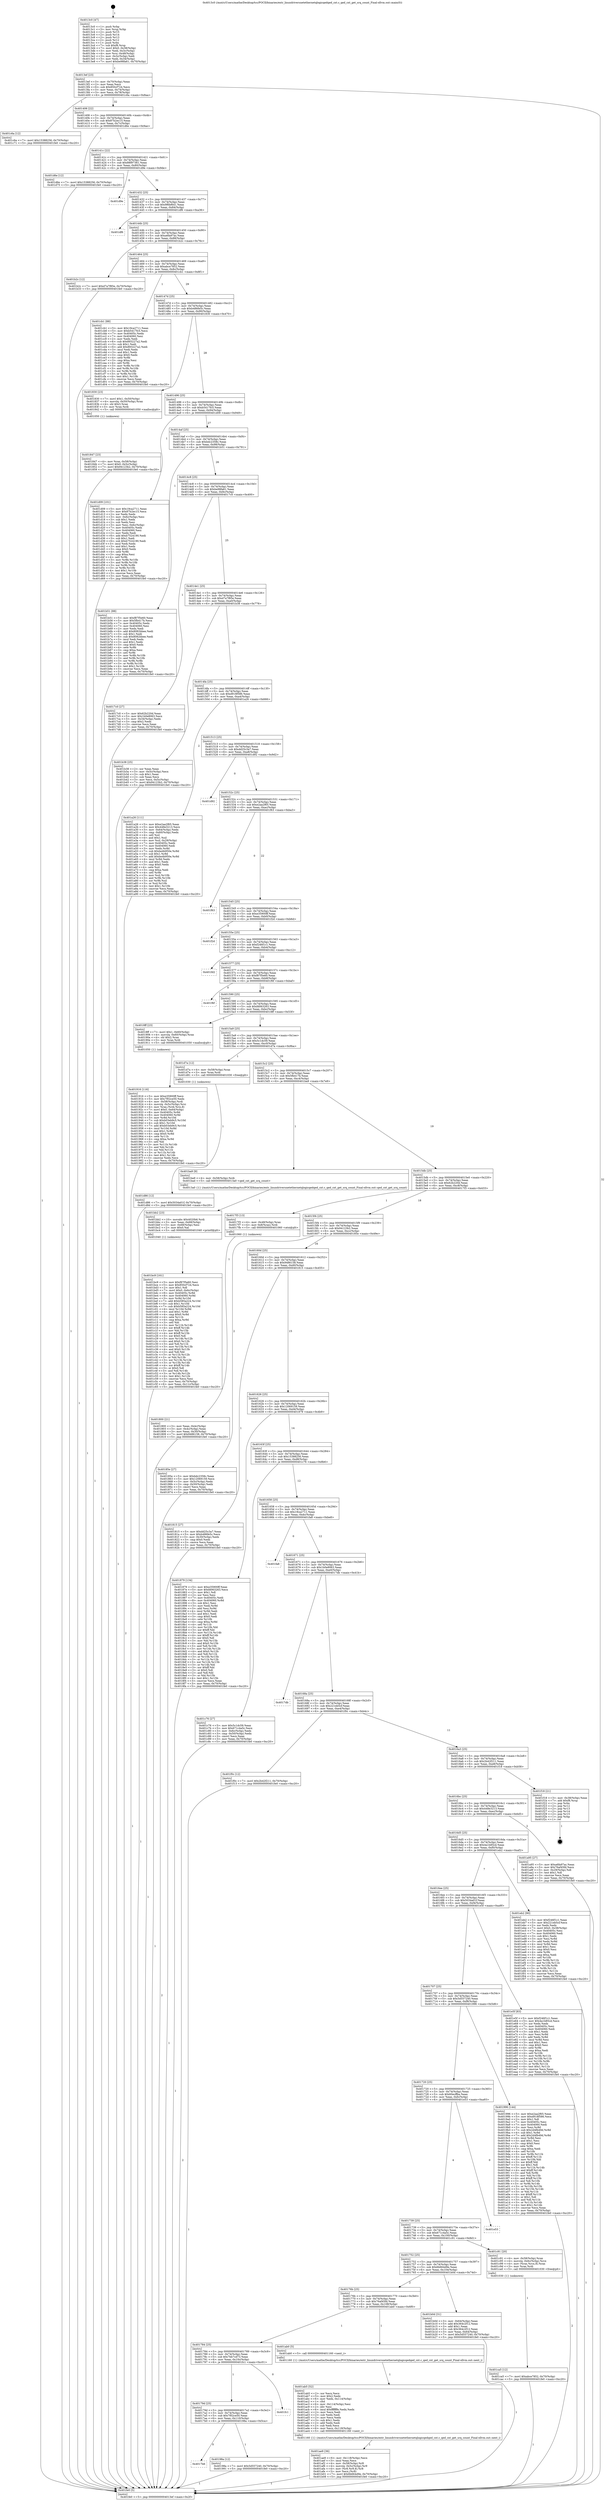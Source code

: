 digraph "0x4013c0" {
  label = "0x4013c0 (/mnt/c/Users/mathe/Desktop/tcc/POCII/binaries/extr_linuxdriversnetethernetqlogicqedqed_cxt.c_qed_cxt_get_srq_count_Final-ollvm.out::main(0))"
  labelloc = "t"
  node[shape=record]

  Entry [label="",width=0.3,height=0.3,shape=circle,fillcolor=black,style=filled]
  "0x4013ef" [label="{
     0x4013ef [23]\l
     | [instrs]\l
     &nbsp;&nbsp;0x4013ef \<+3\>: mov -0x70(%rbp),%eax\l
     &nbsp;&nbsp;0x4013f2 \<+2\>: mov %eax,%ecx\l
     &nbsp;&nbsp;0x4013f4 \<+6\>: sub $0x850cf724,%ecx\l
     &nbsp;&nbsp;0x4013fa \<+3\>: mov %eax,-0x74(%rbp)\l
     &nbsp;&nbsp;0x4013fd \<+3\>: mov %ecx,-0x78(%rbp)\l
     &nbsp;&nbsp;0x401400 \<+6\>: je 0000000000401c6a \<main+0x8aa\>\l
  }"]
  "0x401c6a" [label="{
     0x401c6a [12]\l
     | [instrs]\l
     &nbsp;&nbsp;0x401c6a \<+7\>: movl $0x15388256,-0x70(%rbp)\l
     &nbsp;&nbsp;0x401c71 \<+5\>: jmp 0000000000401fe0 \<main+0xc20\>\l
  }"]
  "0x401406" [label="{
     0x401406 [22]\l
     | [instrs]\l
     &nbsp;&nbsp;0x401406 \<+5\>: jmp 000000000040140b \<main+0x4b\>\l
     &nbsp;&nbsp;0x40140b \<+3\>: mov -0x74(%rbp),%eax\l
     &nbsp;&nbsp;0x40140e \<+5\>: sub $0x87b2ec15,%eax\l
     &nbsp;&nbsp;0x401413 \<+3\>: mov %eax,-0x7c(%rbp)\l
     &nbsp;&nbsp;0x401416 \<+6\>: je 0000000000401d6e \<main+0x9ae\>\l
  }"]
  Exit [label="",width=0.3,height=0.3,shape=circle,fillcolor=black,style=filled,peripheries=2]
  "0x401d6e" [label="{
     0x401d6e [12]\l
     | [instrs]\l
     &nbsp;&nbsp;0x401d6e \<+7\>: movl $0x15388256,-0x70(%rbp)\l
     &nbsp;&nbsp;0x401d75 \<+5\>: jmp 0000000000401fe0 \<main+0xc20\>\l
  }"]
  "0x40141c" [label="{
     0x40141c [22]\l
     | [instrs]\l
     &nbsp;&nbsp;0x40141c \<+5\>: jmp 0000000000401421 \<main+0x61\>\l
     &nbsp;&nbsp;0x401421 \<+3\>: mov -0x74(%rbp),%eax\l
     &nbsp;&nbsp;0x401424 \<+5\>: sub $0x88f97361,%eax\l
     &nbsp;&nbsp;0x401429 \<+3\>: mov %eax,-0x80(%rbp)\l
     &nbsp;&nbsp;0x40142c \<+6\>: je 0000000000401d9e \<main+0x9de\>\l
  }"]
  "0x401d86" [label="{
     0x401d86 [12]\l
     | [instrs]\l
     &nbsp;&nbsp;0x401d86 \<+7\>: movl $0x5034a01f,-0x70(%rbp)\l
     &nbsp;&nbsp;0x401d8d \<+5\>: jmp 0000000000401fe0 \<main+0xc20\>\l
  }"]
  "0x401d9e" [label="{
     0x401d9e\l
  }", style=dashed]
  "0x401432" [label="{
     0x401432 [25]\l
     | [instrs]\l
     &nbsp;&nbsp;0x401432 \<+5\>: jmp 0000000000401437 \<main+0x77\>\l
     &nbsp;&nbsp;0x401437 \<+3\>: mov -0x74(%rbp),%eax\l
     &nbsp;&nbsp;0x40143a \<+5\>: sub $0x9f6bf641,%eax\l
     &nbsp;&nbsp;0x40143f \<+6\>: mov %eax,-0x84(%rbp)\l
     &nbsp;&nbsp;0x401445 \<+6\>: je 0000000000401df6 \<main+0xa36\>\l
  }"]
  "0x401ca5" [label="{
     0x401ca5 [12]\l
     | [instrs]\l
     &nbsp;&nbsp;0x401ca5 \<+7\>: movl $0xabce7852,-0x70(%rbp)\l
     &nbsp;&nbsp;0x401cac \<+5\>: jmp 0000000000401fe0 \<main+0xc20\>\l
  }"]
  "0x401df6" [label="{
     0x401df6\l
  }", style=dashed]
  "0x40144b" [label="{
     0x40144b [25]\l
     | [instrs]\l
     &nbsp;&nbsp;0x40144b \<+5\>: jmp 0000000000401450 \<main+0x90\>\l
     &nbsp;&nbsp;0x401450 \<+3\>: mov -0x74(%rbp),%eax\l
     &nbsp;&nbsp;0x401453 \<+5\>: sub $0xa6fa97ac,%eax\l
     &nbsp;&nbsp;0x401458 \<+6\>: mov %eax,-0x88(%rbp)\l
     &nbsp;&nbsp;0x40145e \<+6\>: je 0000000000401b2c \<main+0x76c\>\l
  }"]
  "0x401bc9" [label="{
     0x401bc9 [161]\l
     | [instrs]\l
     &nbsp;&nbsp;0x401bc9 \<+5\>: mov $0xf87f5e60,%esi\l
     &nbsp;&nbsp;0x401bce \<+5\>: mov $0x850cf724,%ecx\l
     &nbsp;&nbsp;0x401bd3 \<+2\>: mov $0x1,%dl\l
     &nbsp;&nbsp;0x401bd5 \<+7\>: movl $0x0,-0x6c(%rbp)\l
     &nbsp;&nbsp;0x401bdc \<+8\>: mov 0x40405c,%r8d\l
     &nbsp;&nbsp;0x401be4 \<+8\>: mov 0x404060,%r9d\l
     &nbsp;&nbsp;0x401bec \<+3\>: mov %r8d,%r10d\l
     &nbsp;&nbsp;0x401bef \<+7\>: add $0xb585a224,%r10d\l
     &nbsp;&nbsp;0x401bf6 \<+4\>: sub $0x1,%r10d\l
     &nbsp;&nbsp;0x401bfa \<+7\>: sub $0xb585a224,%r10d\l
     &nbsp;&nbsp;0x401c01 \<+4\>: imul %r10d,%r8d\l
     &nbsp;&nbsp;0x401c05 \<+4\>: and $0x1,%r8d\l
     &nbsp;&nbsp;0x401c09 \<+4\>: cmp $0x0,%r8d\l
     &nbsp;&nbsp;0x401c0d \<+4\>: sete %r11b\l
     &nbsp;&nbsp;0x401c11 \<+4\>: cmp $0xa,%r9d\l
     &nbsp;&nbsp;0x401c15 \<+3\>: setl %bl\l
     &nbsp;&nbsp;0x401c18 \<+3\>: mov %r11b,%r14b\l
     &nbsp;&nbsp;0x401c1b \<+4\>: xor $0xff,%r14b\l
     &nbsp;&nbsp;0x401c1f \<+3\>: mov %bl,%r15b\l
     &nbsp;&nbsp;0x401c22 \<+4\>: xor $0xff,%r15b\l
     &nbsp;&nbsp;0x401c26 \<+3\>: xor $0x0,%dl\l
     &nbsp;&nbsp;0x401c29 \<+3\>: mov %r14b,%r12b\l
     &nbsp;&nbsp;0x401c2c \<+4\>: and $0x0,%r12b\l
     &nbsp;&nbsp;0x401c30 \<+3\>: and %dl,%r11b\l
     &nbsp;&nbsp;0x401c33 \<+3\>: mov %r15b,%r13b\l
     &nbsp;&nbsp;0x401c36 \<+4\>: and $0x0,%r13b\l
     &nbsp;&nbsp;0x401c3a \<+2\>: and %dl,%bl\l
     &nbsp;&nbsp;0x401c3c \<+3\>: or %r11b,%r12b\l
     &nbsp;&nbsp;0x401c3f \<+3\>: or %bl,%r13b\l
     &nbsp;&nbsp;0x401c42 \<+3\>: xor %r13b,%r12b\l
     &nbsp;&nbsp;0x401c45 \<+3\>: or %r15b,%r14b\l
     &nbsp;&nbsp;0x401c48 \<+4\>: xor $0xff,%r14b\l
     &nbsp;&nbsp;0x401c4c \<+3\>: or $0x0,%dl\l
     &nbsp;&nbsp;0x401c4f \<+3\>: and %dl,%r14b\l
     &nbsp;&nbsp;0x401c52 \<+3\>: or %r14b,%r12b\l
     &nbsp;&nbsp;0x401c55 \<+4\>: test $0x1,%r12b\l
     &nbsp;&nbsp;0x401c59 \<+3\>: cmovne %ecx,%esi\l
     &nbsp;&nbsp;0x401c5c \<+3\>: mov %esi,-0x70(%rbp)\l
     &nbsp;&nbsp;0x401c5f \<+6\>: mov %eax,-0x11c(%rbp)\l
     &nbsp;&nbsp;0x401c65 \<+5\>: jmp 0000000000401fe0 \<main+0xc20\>\l
  }"]
  "0x401b2c" [label="{
     0x401b2c [12]\l
     | [instrs]\l
     &nbsp;&nbsp;0x401b2c \<+7\>: movl $0xd7a7f85e,-0x70(%rbp)\l
     &nbsp;&nbsp;0x401b33 \<+5\>: jmp 0000000000401fe0 \<main+0xc20\>\l
  }"]
  "0x401464" [label="{
     0x401464 [25]\l
     | [instrs]\l
     &nbsp;&nbsp;0x401464 \<+5\>: jmp 0000000000401469 \<main+0xa9\>\l
     &nbsp;&nbsp;0x401469 \<+3\>: mov -0x74(%rbp),%eax\l
     &nbsp;&nbsp;0x40146c \<+5\>: sub $0xabce7852,%eax\l
     &nbsp;&nbsp;0x401471 \<+6\>: mov %eax,-0x8c(%rbp)\l
     &nbsp;&nbsp;0x401477 \<+6\>: je 0000000000401cb1 \<main+0x8f1\>\l
  }"]
  "0x401bb2" [label="{
     0x401bb2 [23]\l
     | [instrs]\l
     &nbsp;&nbsp;0x401bb2 \<+10\>: movabs $0x4020b6,%rdi\l
     &nbsp;&nbsp;0x401bbc \<+3\>: mov %eax,-0x68(%rbp)\l
     &nbsp;&nbsp;0x401bbf \<+3\>: mov -0x68(%rbp),%esi\l
     &nbsp;&nbsp;0x401bc2 \<+2\>: mov $0x0,%al\l
     &nbsp;&nbsp;0x401bc4 \<+5\>: call 0000000000401040 \<printf@plt\>\l
     | [calls]\l
     &nbsp;&nbsp;0x401040 \{1\} (unknown)\l
  }"]
  "0x401cb1" [label="{
     0x401cb1 [88]\l
     | [instrs]\l
     &nbsp;&nbsp;0x401cb1 \<+5\>: mov $0x19ca2711,%eax\l
     &nbsp;&nbsp;0x401cb6 \<+5\>: mov $0xb5417fc5,%ecx\l
     &nbsp;&nbsp;0x401cbb \<+7\>: mov 0x40405c,%edx\l
     &nbsp;&nbsp;0x401cc2 \<+7\>: mov 0x404060,%esi\l
     &nbsp;&nbsp;0x401cc9 \<+2\>: mov %edx,%edi\l
     &nbsp;&nbsp;0x401ccb \<+6\>: sub $0x893227a2,%edi\l
     &nbsp;&nbsp;0x401cd1 \<+3\>: sub $0x1,%edi\l
     &nbsp;&nbsp;0x401cd4 \<+6\>: add $0x893227a2,%edi\l
     &nbsp;&nbsp;0x401cda \<+3\>: imul %edi,%edx\l
     &nbsp;&nbsp;0x401cdd \<+3\>: and $0x1,%edx\l
     &nbsp;&nbsp;0x401ce0 \<+3\>: cmp $0x0,%edx\l
     &nbsp;&nbsp;0x401ce3 \<+4\>: sete %r8b\l
     &nbsp;&nbsp;0x401ce7 \<+3\>: cmp $0xa,%esi\l
     &nbsp;&nbsp;0x401cea \<+4\>: setl %r9b\l
     &nbsp;&nbsp;0x401cee \<+3\>: mov %r8b,%r10b\l
     &nbsp;&nbsp;0x401cf1 \<+3\>: and %r9b,%r10b\l
     &nbsp;&nbsp;0x401cf4 \<+3\>: xor %r9b,%r8b\l
     &nbsp;&nbsp;0x401cf7 \<+3\>: or %r8b,%r10b\l
     &nbsp;&nbsp;0x401cfa \<+4\>: test $0x1,%r10b\l
     &nbsp;&nbsp;0x401cfe \<+3\>: cmovne %ecx,%eax\l
     &nbsp;&nbsp;0x401d01 \<+3\>: mov %eax,-0x70(%rbp)\l
     &nbsp;&nbsp;0x401d04 \<+5\>: jmp 0000000000401fe0 \<main+0xc20\>\l
  }"]
  "0x40147d" [label="{
     0x40147d [25]\l
     | [instrs]\l
     &nbsp;&nbsp;0x40147d \<+5\>: jmp 0000000000401482 \<main+0xc2\>\l
     &nbsp;&nbsp;0x401482 \<+3\>: mov -0x74(%rbp),%eax\l
     &nbsp;&nbsp;0x401485 \<+5\>: sub $0xb486fe5c,%eax\l
     &nbsp;&nbsp;0x40148a \<+6\>: mov %eax,-0x90(%rbp)\l
     &nbsp;&nbsp;0x401490 \<+6\>: je 0000000000401830 \<main+0x470\>\l
  }"]
  "0x401ae9" [label="{
     0x401ae9 [36]\l
     | [instrs]\l
     &nbsp;&nbsp;0x401ae9 \<+6\>: mov -0x118(%rbp),%ecx\l
     &nbsp;&nbsp;0x401aef \<+3\>: imul %eax,%ecx\l
     &nbsp;&nbsp;0x401af2 \<+4\>: mov -0x58(%rbp),%r8\l
     &nbsp;&nbsp;0x401af6 \<+4\>: movslq -0x5c(%rbp),%r9\l
     &nbsp;&nbsp;0x401afa \<+4\>: mov (%r8,%r9,8),%r8\l
     &nbsp;&nbsp;0x401afe \<+3\>: mov %ecx,(%r8)\l
     &nbsp;&nbsp;0x401b01 \<+7\>: movl $0x6b664d9e,-0x70(%rbp)\l
     &nbsp;&nbsp;0x401b08 \<+5\>: jmp 0000000000401fe0 \<main+0xc20\>\l
  }"]
  "0x401830" [label="{
     0x401830 [23]\l
     | [instrs]\l
     &nbsp;&nbsp;0x401830 \<+7\>: movl $0x1,-0x50(%rbp)\l
     &nbsp;&nbsp;0x401837 \<+4\>: movslq -0x50(%rbp),%rax\l
     &nbsp;&nbsp;0x40183b \<+4\>: shl $0x3,%rax\l
     &nbsp;&nbsp;0x40183f \<+3\>: mov %rax,%rdi\l
     &nbsp;&nbsp;0x401842 \<+5\>: call 0000000000401050 \<malloc@plt\>\l
     | [calls]\l
     &nbsp;&nbsp;0x401050 \{1\} (unknown)\l
  }"]
  "0x401496" [label="{
     0x401496 [25]\l
     | [instrs]\l
     &nbsp;&nbsp;0x401496 \<+5\>: jmp 000000000040149b \<main+0xdb\>\l
     &nbsp;&nbsp;0x40149b \<+3\>: mov -0x74(%rbp),%eax\l
     &nbsp;&nbsp;0x40149e \<+5\>: sub $0xb5417fc5,%eax\l
     &nbsp;&nbsp;0x4014a3 \<+6\>: mov %eax,-0x94(%rbp)\l
     &nbsp;&nbsp;0x4014a9 \<+6\>: je 0000000000401d09 \<main+0x949\>\l
  }"]
  "0x401ab5" [label="{
     0x401ab5 [52]\l
     | [instrs]\l
     &nbsp;&nbsp;0x401ab5 \<+2\>: xor %ecx,%ecx\l
     &nbsp;&nbsp;0x401ab7 \<+5\>: mov $0x2,%edx\l
     &nbsp;&nbsp;0x401abc \<+6\>: mov %edx,-0x114(%rbp)\l
     &nbsp;&nbsp;0x401ac2 \<+1\>: cltd\l
     &nbsp;&nbsp;0x401ac3 \<+6\>: mov -0x114(%rbp),%esi\l
     &nbsp;&nbsp;0x401ac9 \<+2\>: idiv %esi\l
     &nbsp;&nbsp;0x401acb \<+6\>: imul $0xfffffffe,%edx,%edx\l
     &nbsp;&nbsp;0x401ad1 \<+2\>: mov %ecx,%edi\l
     &nbsp;&nbsp;0x401ad3 \<+2\>: sub %edx,%edi\l
     &nbsp;&nbsp;0x401ad5 \<+2\>: mov %ecx,%edx\l
     &nbsp;&nbsp;0x401ad7 \<+3\>: sub $0x1,%edx\l
     &nbsp;&nbsp;0x401ada \<+2\>: add %edx,%edi\l
     &nbsp;&nbsp;0x401adc \<+2\>: sub %edi,%ecx\l
     &nbsp;&nbsp;0x401ade \<+6\>: mov %ecx,-0x118(%rbp)\l
     &nbsp;&nbsp;0x401ae4 \<+5\>: call 0000000000401160 \<next_i\>\l
     | [calls]\l
     &nbsp;&nbsp;0x401160 \{1\} (/mnt/c/Users/mathe/Desktop/tcc/POCII/binaries/extr_linuxdriversnetethernetqlogicqedqed_cxt.c_qed_cxt_get_srq_count_Final-ollvm.out::next_i)\l
  }"]
  "0x401d09" [label="{
     0x401d09 [101]\l
     | [instrs]\l
     &nbsp;&nbsp;0x401d09 \<+5\>: mov $0x19ca2711,%eax\l
     &nbsp;&nbsp;0x401d0e \<+5\>: mov $0x87b2ec15,%ecx\l
     &nbsp;&nbsp;0x401d13 \<+2\>: xor %edx,%edx\l
     &nbsp;&nbsp;0x401d15 \<+3\>: mov -0x6c(%rbp),%esi\l
     &nbsp;&nbsp;0x401d18 \<+3\>: sub $0x1,%edx\l
     &nbsp;&nbsp;0x401d1b \<+2\>: sub %edx,%esi\l
     &nbsp;&nbsp;0x401d1d \<+3\>: mov %esi,-0x6c(%rbp)\l
     &nbsp;&nbsp;0x401d20 \<+7\>: mov 0x40405c,%edx\l
     &nbsp;&nbsp;0x401d27 \<+7\>: mov 0x404060,%esi\l
     &nbsp;&nbsp;0x401d2e \<+2\>: mov %edx,%edi\l
     &nbsp;&nbsp;0x401d30 \<+6\>: add $0xb7524190,%edi\l
     &nbsp;&nbsp;0x401d36 \<+3\>: sub $0x1,%edi\l
     &nbsp;&nbsp;0x401d39 \<+6\>: sub $0xb7524190,%edi\l
     &nbsp;&nbsp;0x401d3f \<+3\>: imul %edi,%edx\l
     &nbsp;&nbsp;0x401d42 \<+3\>: and $0x1,%edx\l
     &nbsp;&nbsp;0x401d45 \<+3\>: cmp $0x0,%edx\l
     &nbsp;&nbsp;0x401d48 \<+4\>: sete %r8b\l
     &nbsp;&nbsp;0x401d4c \<+3\>: cmp $0xa,%esi\l
     &nbsp;&nbsp;0x401d4f \<+4\>: setl %r9b\l
     &nbsp;&nbsp;0x401d53 \<+3\>: mov %r8b,%r10b\l
     &nbsp;&nbsp;0x401d56 \<+3\>: and %r9b,%r10b\l
     &nbsp;&nbsp;0x401d59 \<+3\>: xor %r9b,%r8b\l
     &nbsp;&nbsp;0x401d5c \<+3\>: or %r8b,%r10b\l
     &nbsp;&nbsp;0x401d5f \<+4\>: test $0x1,%r10b\l
     &nbsp;&nbsp;0x401d63 \<+3\>: cmovne %ecx,%eax\l
     &nbsp;&nbsp;0x401d66 \<+3\>: mov %eax,-0x70(%rbp)\l
     &nbsp;&nbsp;0x401d69 \<+5\>: jmp 0000000000401fe0 \<main+0xc20\>\l
  }"]
  "0x4014af" [label="{
     0x4014af [25]\l
     | [instrs]\l
     &nbsp;&nbsp;0x4014af \<+5\>: jmp 00000000004014b4 \<main+0xf4\>\l
     &nbsp;&nbsp;0x4014b4 \<+3\>: mov -0x74(%rbp),%eax\l
     &nbsp;&nbsp;0x4014b7 \<+5\>: sub $0xbdc2358c,%eax\l
     &nbsp;&nbsp;0x4014bc \<+6\>: mov %eax,-0x98(%rbp)\l
     &nbsp;&nbsp;0x4014c2 \<+6\>: je 0000000000401b51 \<main+0x791\>\l
  }"]
  "0x4017b6" [label="{
     0x4017b6\l
  }", style=dashed]
  "0x401b51" [label="{
     0x401b51 [88]\l
     | [instrs]\l
     &nbsp;&nbsp;0x401b51 \<+5\>: mov $0xf87f5e60,%eax\l
     &nbsp;&nbsp;0x401b56 \<+5\>: mov $0x5fb417b,%ecx\l
     &nbsp;&nbsp;0x401b5b \<+7\>: mov 0x40405c,%edx\l
     &nbsp;&nbsp;0x401b62 \<+7\>: mov 0x404060,%esi\l
     &nbsp;&nbsp;0x401b69 \<+2\>: mov %edx,%edi\l
     &nbsp;&nbsp;0x401b6b \<+6\>: add $0x8082bbee,%edi\l
     &nbsp;&nbsp;0x401b71 \<+3\>: sub $0x1,%edi\l
     &nbsp;&nbsp;0x401b74 \<+6\>: sub $0x8082bbee,%edi\l
     &nbsp;&nbsp;0x401b7a \<+3\>: imul %edi,%edx\l
     &nbsp;&nbsp;0x401b7d \<+3\>: and $0x1,%edx\l
     &nbsp;&nbsp;0x401b80 \<+3\>: cmp $0x0,%edx\l
     &nbsp;&nbsp;0x401b83 \<+4\>: sete %r8b\l
     &nbsp;&nbsp;0x401b87 \<+3\>: cmp $0xa,%esi\l
     &nbsp;&nbsp;0x401b8a \<+4\>: setl %r9b\l
     &nbsp;&nbsp;0x401b8e \<+3\>: mov %r8b,%r10b\l
     &nbsp;&nbsp;0x401b91 \<+3\>: and %r9b,%r10b\l
     &nbsp;&nbsp;0x401b94 \<+3\>: xor %r9b,%r8b\l
     &nbsp;&nbsp;0x401b97 \<+3\>: or %r8b,%r10b\l
     &nbsp;&nbsp;0x401b9a \<+4\>: test $0x1,%r10b\l
     &nbsp;&nbsp;0x401b9e \<+3\>: cmovne %ecx,%eax\l
     &nbsp;&nbsp;0x401ba1 \<+3\>: mov %eax,-0x70(%rbp)\l
     &nbsp;&nbsp;0x401ba4 \<+5\>: jmp 0000000000401fe0 \<main+0xc20\>\l
  }"]
  "0x4014c8" [label="{
     0x4014c8 [25]\l
     | [instrs]\l
     &nbsp;&nbsp;0x4014c8 \<+5\>: jmp 00000000004014cd \<main+0x10d\>\l
     &nbsp;&nbsp;0x4014cd \<+3\>: mov -0x74(%rbp),%eax\l
     &nbsp;&nbsp;0x4014d0 \<+5\>: sub $0xbe98fa61,%eax\l
     &nbsp;&nbsp;0x4014d5 \<+6\>: mov %eax,-0x9c(%rbp)\l
     &nbsp;&nbsp;0x4014db \<+6\>: je 00000000004017c0 \<main+0x400\>\l
  }"]
  "0x40198a" [label="{
     0x40198a [12]\l
     | [instrs]\l
     &nbsp;&nbsp;0x40198a \<+7\>: movl $0x5d557240,-0x70(%rbp)\l
     &nbsp;&nbsp;0x401991 \<+5\>: jmp 0000000000401fe0 \<main+0xc20\>\l
  }"]
  "0x4017c0" [label="{
     0x4017c0 [27]\l
     | [instrs]\l
     &nbsp;&nbsp;0x4017c0 \<+5\>: mov $0x62b220d,%eax\l
     &nbsp;&nbsp;0x4017c5 \<+5\>: mov $0x1b0e8063,%ecx\l
     &nbsp;&nbsp;0x4017ca \<+3\>: mov -0x34(%rbp),%edx\l
     &nbsp;&nbsp;0x4017cd \<+3\>: cmp $0x2,%edx\l
     &nbsp;&nbsp;0x4017d0 \<+3\>: cmovne %ecx,%eax\l
     &nbsp;&nbsp;0x4017d3 \<+3\>: mov %eax,-0x70(%rbp)\l
     &nbsp;&nbsp;0x4017d6 \<+5\>: jmp 0000000000401fe0 \<main+0xc20\>\l
  }"]
  "0x4014e1" [label="{
     0x4014e1 [25]\l
     | [instrs]\l
     &nbsp;&nbsp;0x4014e1 \<+5\>: jmp 00000000004014e6 \<main+0x126\>\l
     &nbsp;&nbsp;0x4014e6 \<+3\>: mov -0x74(%rbp),%eax\l
     &nbsp;&nbsp;0x4014e9 \<+5\>: sub $0xd7a7f85e,%eax\l
     &nbsp;&nbsp;0x4014ee \<+6\>: mov %eax,-0xa0(%rbp)\l
     &nbsp;&nbsp;0x4014f4 \<+6\>: je 0000000000401b38 \<main+0x778\>\l
  }"]
  "0x401fe0" [label="{
     0x401fe0 [5]\l
     | [instrs]\l
     &nbsp;&nbsp;0x401fe0 \<+5\>: jmp 00000000004013ef \<main+0x2f\>\l
  }"]
  "0x4013c0" [label="{
     0x4013c0 [47]\l
     | [instrs]\l
     &nbsp;&nbsp;0x4013c0 \<+1\>: push %rbp\l
     &nbsp;&nbsp;0x4013c1 \<+3\>: mov %rsp,%rbp\l
     &nbsp;&nbsp;0x4013c4 \<+2\>: push %r15\l
     &nbsp;&nbsp;0x4013c6 \<+2\>: push %r14\l
     &nbsp;&nbsp;0x4013c8 \<+2\>: push %r13\l
     &nbsp;&nbsp;0x4013ca \<+2\>: push %r12\l
     &nbsp;&nbsp;0x4013cc \<+1\>: push %rbx\l
     &nbsp;&nbsp;0x4013cd \<+7\>: sub $0xf8,%rsp\l
     &nbsp;&nbsp;0x4013d4 \<+7\>: movl $0x0,-0x38(%rbp)\l
     &nbsp;&nbsp;0x4013db \<+3\>: mov %edi,-0x3c(%rbp)\l
     &nbsp;&nbsp;0x4013de \<+4\>: mov %rsi,-0x48(%rbp)\l
     &nbsp;&nbsp;0x4013e2 \<+3\>: mov -0x3c(%rbp),%edi\l
     &nbsp;&nbsp;0x4013e5 \<+3\>: mov %edi,-0x34(%rbp)\l
     &nbsp;&nbsp;0x4013e8 \<+7\>: movl $0xbe98fa61,-0x70(%rbp)\l
  }"]
  "0x40179d" [label="{
     0x40179d [25]\l
     | [instrs]\l
     &nbsp;&nbsp;0x40179d \<+5\>: jmp 00000000004017a2 \<main+0x3e2\>\l
     &nbsp;&nbsp;0x4017a2 \<+3\>: mov -0x74(%rbp),%eax\l
     &nbsp;&nbsp;0x4017a5 \<+5\>: sub $0x7f02ce50,%eax\l
     &nbsp;&nbsp;0x4017aa \<+6\>: mov %eax,-0x110(%rbp)\l
     &nbsp;&nbsp;0x4017b0 \<+6\>: je 000000000040198a \<main+0x5ca\>\l
  }"]
  "0x401b38" [label="{
     0x401b38 [25]\l
     | [instrs]\l
     &nbsp;&nbsp;0x401b38 \<+2\>: xor %eax,%eax\l
     &nbsp;&nbsp;0x401b3a \<+3\>: mov -0x5c(%rbp),%ecx\l
     &nbsp;&nbsp;0x401b3d \<+3\>: sub $0x1,%eax\l
     &nbsp;&nbsp;0x401b40 \<+2\>: sub %eax,%ecx\l
     &nbsp;&nbsp;0x401b42 \<+3\>: mov %ecx,-0x5c(%rbp)\l
     &nbsp;&nbsp;0x401b45 \<+7\>: movl $0x94123b2,-0x70(%rbp)\l
     &nbsp;&nbsp;0x401b4c \<+5\>: jmp 0000000000401fe0 \<main+0xc20\>\l
  }"]
  "0x4014fa" [label="{
     0x4014fa [25]\l
     | [instrs]\l
     &nbsp;&nbsp;0x4014fa \<+5\>: jmp 00000000004014ff \<main+0x13f\>\l
     &nbsp;&nbsp;0x4014ff \<+3\>: mov -0x74(%rbp),%eax\l
     &nbsp;&nbsp;0x401502 \<+5\>: sub $0xd918f586,%eax\l
     &nbsp;&nbsp;0x401507 \<+6\>: mov %eax,-0xa4(%rbp)\l
     &nbsp;&nbsp;0x40150d \<+6\>: je 0000000000401a26 \<main+0x666\>\l
  }"]
  "0x401fc1" [label="{
     0x401fc1\l
  }", style=dashed]
  "0x401a26" [label="{
     0x401a26 [111]\l
     | [instrs]\l
     &nbsp;&nbsp;0x401a26 \<+5\>: mov $0xe2aa2f65,%eax\l
     &nbsp;&nbsp;0x401a2b \<+5\>: mov $0x448e3213,%ecx\l
     &nbsp;&nbsp;0x401a30 \<+3\>: mov -0x64(%rbp),%edx\l
     &nbsp;&nbsp;0x401a33 \<+3\>: cmp -0x60(%rbp),%edx\l
     &nbsp;&nbsp;0x401a36 \<+4\>: setl %sil\l
     &nbsp;&nbsp;0x401a3a \<+4\>: and $0x1,%sil\l
     &nbsp;&nbsp;0x401a3e \<+4\>: mov %sil,-0x29(%rbp)\l
     &nbsp;&nbsp;0x401a42 \<+7\>: mov 0x40405c,%edx\l
     &nbsp;&nbsp;0x401a49 \<+7\>: mov 0x404060,%edi\l
     &nbsp;&nbsp;0x401a50 \<+3\>: mov %edx,%r8d\l
     &nbsp;&nbsp;0x401a53 \<+7\>: sub $0xbe4b950e,%r8d\l
     &nbsp;&nbsp;0x401a5a \<+4\>: sub $0x1,%r8d\l
     &nbsp;&nbsp;0x401a5e \<+7\>: add $0xbe4b950e,%r8d\l
     &nbsp;&nbsp;0x401a65 \<+4\>: imul %r8d,%edx\l
     &nbsp;&nbsp;0x401a69 \<+3\>: and $0x1,%edx\l
     &nbsp;&nbsp;0x401a6c \<+3\>: cmp $0x0,%edx\l
     &nbsp;&nbsp;0x401a6f \<+4\>: sete %sil\l
     &nbsp;&nbsp;0x401a73 \<+3\>: cmp $0xa,%edi\l
     &nbsp;&nbsp;0x401a76 \<+4\>: setl %r9b\l
     &nbsp;&nbsp;0x401a7a \<+3\>: mov %sil,%r10b\l
     &nbsp;&nbsp;0x401a7d \<+3\>: and %r9b,%r10b\l
     &nbsp;&nbsp;0x401a80 \<+3\>: xor %r9b,%sil\l
     &nbsp;&nbsp;0x401a83 \<+3\>: or %sil,%r10b\l
     &nbsp;&nbsp;0x401a86 \<+4\>: test $0x1,%r10b\l
     &nbsp;&nbsp;0x401a8a \<+3\>: cmovne %ecx,%eax\l
     &nbsp;&nbsp;0x401a8d \<+3\>: mov %eax,-0x70(%rbp)\l
     &nbsp;&nbsp;0x401a90 \<+5\>: jmp 0000000000401fe0 \<main+0xc20\>\l
  }"]
  "0x401513" [label="{
     0x401513 [25]\l
     | [instrs]\l
     &nbsp;&nbsp;0x401513 \<+5\>: jmp 0000000000401518 \<main+0x158\>\l
     &nbsp;&nbsp;0x401518 \<+3\>: mov -0x74(%rbp),%eax\l
     &nbsp;&nbsp;0x40151b \<+5\>: sub $0xdd25c3a7,%eax\l
     &nbsp;&nbsp;0x401520 \<+6\>: mov %eax,-0xa8(%rbp)\l
     &nbsp;&nbsp;0x401526 \<+6\>: je 0000000000401d92 \<main+0x9d2\>\l
  }"]
  "0x401784" [label="{
     0x401784 [25]\l
     | [instrs]\l
     &nbsp;&nbsp;0x401784 \<+5\>: jmp 0000000000401789 \<main+0x3c9\>\l
     &nbsp;&nbsp;0x401789 \<+3\>: mov -0x74(%rbp),%eax\l
     &nbsp;&nbsp;0x40178c \<+5\>: sub $0x7bb7cd73,%eax\l
     &nbsp;&nbsp;0x401791 \<+6\>: mov %eax,-0x10c(%rbp)\l
     &nbsp;&nbsp;0x401797 \<+6\>: je 0000000000401fc1 \<main+0xc01\>\l
  }"]
  "0x401d92" [label="{
     0x401d92\l
  }", style=dashed]
  "0x40152c" [label="{
     0x40152c [25]\l
     | [instrs]\l
     &nbsp;&nbsp;0x40152c \<+5\>: jmp 0000000000401531 \<main+0x171\>\l
     &nbsp;&nbsp;0x401531 \<+3\>: mov -0x74(%rbp),%eax\l
     &nbsp;&nbsp;0x401534 \<+5\>: sub $0xe2aa2f65,%eax\l
     &nbsp;&nbsp;0x401539 \<+6\>: mov %eax,-0xac(%rbp)\l
     &nbsp;&nbsp;0x40153f \<+6\>: je 0000000000401f63 \<main+0xba3\>\l
  }"]
  "0x401ab0" [label="{
     0x401ab0 [5]\l
     | [instrs]\l
     &nbsp;&nbsp;0x401ab0 \<+5\>: call 0000000000401160 \<next_i\>\l
     | [calls]\l
     &nbsp;&nbsp;0x401160 \{1\} (/mnt/c/Users/mathe/Desktop/tcc/POCII/binaries/extr_linuxdriversnetethernetqlogicqedqed_cxt.c_qed_cxt_get_srq_count_Final-ollvm.out::next_i)\l
  }"]
  "0x401f63" [label="{
     0x401f63\l
  }", style=dashed]
  "0x401545" [label="{
     0x401545 [25]\l
     | [instrs]\l
     &nbsp;&nbsp;0x401545 \<+5\>: jmp 000000000040154a \<main+0x18a\>\l
     &nbsp;&nbsp;0x40154a \<+3\>: mov -0x74(%rbp),%eax\l
     &nbsp;&nbsp;0x40154d \<+5\>: sub $0xe35900ff,%eax\l
     &nbsp;&nbsp;0x401552 \<+6\>: mov %eax,-0xb0(%rbp)\l
     &nbsp;&nbsp;0x401558 \<+6\>: je 0000000000401f2d \<main+0xb6d\>\l
  }"]
  "0x40176b" [label="{
     0x40176b [25]\l
     | [instrs]\l
     &nbsp;&nbsp;0x40176b \<+5\>: jmp 0000000000401770 \<main+0x3b0\>\l
     &nbsp;&nbsp;0x401770 \<+3\>: mov -0x74(%rbp),%eax\l
     &nbsp;&nbsp;0x401773 \<+5\>: sub $0x76af45fd,%eax\l
     &nbsp;&nbsp;0x401778 \<+6\>: mov %eax,-0x108(%rbp)\l
     &nbsp;&nbsp;0x40177e \<+6\>: je 0000000000401ab0 \<main+0x6f0\>\l
  }"]
  "0x401f2d" [label="{
     0x401f2d\l
  }", style=dashed]
  "0x40155e" [label="{
     0x40155e [25]\l
     | [instrs]\l
     &nbsp;&nbsp;0x40155e \<+5\>: jmp 0000000000401563 \<main+0x1a3\>\l
     &nbsp;&nbsp;0x401563 \<+3\>: mov -0x74(%rbp),%eax\l
     &nbsp;&nbsp;0x401566 \<+5\>: sub $0xf246f1c1,%eax\l
     &nbsp;&nbsp;0x40156b \<+6\>: mov %eax,-0xb4(%rbp)\l
     &nbsp;&nbsp;0x401571 \<+6\>: je 0000000000401fd2 \<main+0xc12\>\l
  }"]
  "0x401b0d" [label="{
     0x401b0d [31]\l
     | [instrs]\l
     &nbsp;&nbsp;0x401b0d \<+3\>: mov -0x64(%rbp),%eax\l
     &nbsp;&nbsp;0x401b10 \<+5\>: add $0x364c2f12,%eax\l
     &nbsp;&nbsp;0x401b15 \<+3\>: add $0x1,%eax\l
     &nbsp;&nbsp;0x401b18 \<+5\>: sub $0x364c2f12,%eax\l
     &nbsp;&nbsp;0x401b1d \<+3\>: mov %eax,-0x64(%rbp)\l
     &nbsp;&nbsp;0x401b20 \<+7\>: movl $0x5d557240,-0x70(%rbp)\l
     &nbsp;&nbsp;0x401b27 \<+5\>: jmp 0000000000401fe0 \<main+0xc20\>\l
  }"]
  "0x401fd2" [label="{
     0x401fd2\l
  }", style=dashed]
  "0x401577" [label="{
     0x401577 [25]\l
     | [instrs]\l
     &nbsp;&nbsp;0x401577 \<+5\>: jmp 000000000040157c \<main+0x1bc\>\l
     &nbsp;&nbsp;0x40157c \<+3\>: mov -0x74(%rbp),%eax\l
     &nbsp;&nbsp;0x40157f \<+5\>: sub $0xf87f5e60,%eax\l
     &nbsp;&nbsp;0x401584 \<+6\>: mov %eax,-0xb8(%rbp)\l
     &nbsp;&nbsp;0x40158a \<+6\>: je 0000000000401f6f \<main+0xbaf\>\l
  }"]
  "0x401752" [label="{
     0x401752 [25]\l
     | [instrs]\l
     &nbsp;&nbsp;0x401752 \<+5\>: jmp 0000000000401757 \<main+0x397\>\l
     &nbsp;&nbsp;0x401757 \<+3\>: mov -0x74(%rbp),%eax\l
     &nbsp;&nbsp;0x40175a \<+5\>: sub $0x6b664d9e,%eax\l
     &nbsp;&nbsp;0x40175f \<+6\>: mov %eax,-0x104(%rbp)\l
     &nbsp;&nbsp;0x401765 \<+6\>: je 0000000000401b0d \<main+0x74d\>\l
  }"]
  "0x401f6f" [label="{
     0x401f6f\l
  }", style=dashed]
  "0x401590" [label="{
     0x401590 [25]\l
     | [instrs]\l
     &nbsp;&nbsp;0x401590 \<+5\>: jmp 0000000000401595 \<main+0x1d5\>\l
     &nbsp;&nbsp;0x401595 \<+3\>: mov -0x74(%rbp),%eax\l
     &nbsp;&nbsp;0x401598 \<+5\>: sub $0xfd063263,%eax\l
     &nbsp;&nbsp;0x40159d \<+6\>: mov %eax,-0xbc(%rbp)\l
     &nbsp;&nbsp;0x4015a3 \<+6\>: je 00000000004018ff \<main+0x53f\>\l
  }"]
  "0x401c91" [label="{
     0x401c91 [20]\l
     | [instrs]\l
     &nbsp;&nbsp;0x401c91 \<+4\>: mov -0x58(%rbp),%rax\l
     &nbsp;&nbsp;0x401c95 \<+4\>: movslq -0x6c(%rbp),%rcx\l
     &nbsp;&nbsp;0x401c99 \<+4\>: mov (%rax,%rcx,8),%rax\l
     &nbsp;&nbsp;0x401c9d \<+3\>: mov %rax,%rdi\l
     &nbsp;&nbsp;0x401ca0 \<+5\>: call 0000000000401030 \<free@plt\>\l
     | [calls]\l
     &nbsp;&nbsp;0x401030 \{1\} (unknown)\l
  }"]
  "0x4018ff" [label="{
     0x4018ff [23]\l
     | [instrs]\l
     &nbsp;&nbsp;0x4018ff \<+7\>: movl $0x1,-0x60(%rbp)\l
     &nbsp;&nbsp;0x401906 \<+4\>: movslq -0x60(%rbp),%rax\l
     &nbsp;&nbsp;0x40190a \<+4\>: shl $0x2,%rax\l
     &nbsp;&nbsp;0x40190e \<+3\>: mov %rax,%rdi\l
     &nbsp;&nbsp;0x401911 \<+5\>: call 0000000000401050 \<malloc@plt\>\l
     | [calls]\l
     &nbsp;&nbsp;0x401050 \{1\} (unknown)\l
  }"]
  "0x4015a9" [label="{
     0x4015a9 [25]\l
     | [instrs]\l
     &nbsp;&nbsp;0x4015a9 \<+5\>: jmp 00000000004015ae \<main+0x1ee\>\l
     &nbsp;&nbsp;0x4015ae \<+3\>: mov -0x74(%rbp),%eax\l
     &nbsp;&nbsp;0x4015b1 \<+5\>: sub $0x5c1dc59,%eax\l
     &nbsp;&nbsp;0x4015b6 \<+6\>: mov %eax,-0xc0(%rbp)\l
     &nbsp;&nbsp;0x4015bc \<+6\>: je 0000000000401d7a \<main+0x9ba\>\l
  }"]
  "0x401739" [label="{
     0x401739 [25]\l
     | [instrs]\l
     &nbsp;&nbsp;0x401739 \<+5\>: jmp 000000000040173e \<main+0x37e\>\l
     &nbsp;&nbsp;0x40173e \<+3\>: mov -0x74(%rbp),%eax\l
     &nbsp;&nbsp;0x401741 \<+5\>: sub $0x671c4a5c,%eax\l
     &nbsp;&nbsp;0x401746 \<+6\>: mov %eax,-0x100(%rbp)\l
     &nbsp;&nbsp;0x40174c \<+6\>: je 0000000000401c91 \<main+0x8d1\>\l
  }"]
  "0x401d7a" [label="{
     0x401d7a [12]\l
     | [instrs]\l
     &nbsp;&nbsp;0x401d7a \<+4\>: mov -0x58(%rbp),%rax\l
     &nbsp;&nbsp;0x401d7e \<+3\>: mov %rax,%rdi\l
     &nbsp;&nbsp;0x401d81 \<+5\>: call 0000000000401030 \<free@plt\>\l
     | [calls]\l
     &nbsp;&nbsp;0x401030 \{1\} (unknown)\l
  }"]
  "0x4015c2" [label="{
     0x4015c2 [25]\l
     | [instrs]\l
     &nbsp;&nbsp;0x4015c2 \<+5\>: jmp 00000000004015c7 \<main+0x207\>\l
     &nbsp;&nbsp;0x4015c7 \<+3\>: mov -0x74(%rbp),%eax\l
     &nbsp;&nbsp;0x4015ca \<+5\>: sub $0x5fb417b,%eax\l
     &nbsp;&nbsp;0x4015cf \<+6\>: mov %eax,-0xc4(%rbp)\l
     &nbsp;&nbsp;0x4015d5 \<+6\>: je 0000000000401ba9 \<main+0x7e9\>\l
  }"]
  "0x401e53" [label="{
     0x401e53\l
  }", style=dashed]
  "0x401ba9" [label="{
     0x401ba9 [9]\l
     | [instrs]\l
     &nbsp;&nbsp;0x401ba9 \<+4\>: mov -0x58(%rbp),%rdi\l
     &nbsp;&nbsp;0x401bad \<+5\>: call 00000000004013a0 \<qed_cxt_get_srq_count\>\l
     | [calls]\l
     &nbsp;&nbsp;0x4013a0 \{1\} (/mnt/c/Users/mathe/Desktop/tcc/POCII/binaries/extr_linuxdriversnetethernetqlogicqedqed_cxt.c_qed_cxt_get_srq_count_Final-ollvm.out::qed_cxt_get_srq_count)\l
  }"]
  "0x4015db" [label="{
     0x4015db [25]\l
     | [instrs]\l
     &nbsp;&nbsp;0x4015db \<+5\>: jmp 00000000004015e0 \<main+0x220\>\l
     &nbsp;&nbsp;0x4015e0 \<+3\>: mov -0x74(%rbp),%eax\l
     &nbsp;&nbsp;0x4015e3 \<+5\>: sub $0x62b220d,%eax\l
     &nbsp;&nbsp;0x4015e8 \<+6\>: mov %eax,-0xc8(%rbp)\l
     &nbsp;&nbsp;0x4015ee \<+6\>: je 00000000004017f3 \<main+0x433\>\l
  }"]
  "0x401720" [label="{
     0x401720 [25]\l
     | [instrs]\l
     &nbsp;&nbsp;0x401720 \<+5\>: jmp 0000000000401725 \<main+0x365\>\l
     &nbsp;&nbsp;0x401725 \<+3\>: mov -0x74(%rbp),%eax\l
     &nbsp;&nbsp;0x401728 \<+5\>: sub $0x60ecffba,%eax\l
     &nbsp;&nbsp;0x40172d \<+6\>: mov %eax,-0xfc(%rbp)\l
     &nbsp;&nbsp;0x401733 \<+6\>: je 0000000000401e53 \<main+0xa93\>\l
  }"]
  "0x4017f3" [label="{
     0x4017f3 [13]\l
     | [instrs]\l
     &nbsp;&nbsp;0x4017f3 \<+4\>: mov -0x48(%rbp),%rax\l
     &nbsp;&nbsp;0x4017f7 \<+4\>: mov 0x8(%rax),%rdi\l
     &nbsp;&nbsp;0x4017fb \<+5\>: call 0000000000401060 \<atoi@plt\>\l
     | [calls]\l
     &nbsp;&nbsp;0x401060 \{1\} (unknown)\l
  }"]
  "0x4015f4" [label="{
     0x4015f4 [25]\l
     | [instrs]\l
     &nbsp;&nbsp;0x4015f4 \<+5\>: jmp 00000000004015f9 \<main+0x239\>\l
     &nbsp;&nbsp;0x4015f9 \<+3\>: mov -0x74(%rbp),%eax\l
     &nbsp;&nbsp;0x4015fc \<+5\>: sub $0x94123b2,%eax\l
     &nbsp;&nbsp;0x401601 \<+6\>: mov %eax,-0xcc(%rbp)\l
     &nbsp;&nbsp;0x401607 \<+6\>: je 000000000040185e \<main+0x49e\>\l
  }"]
  "0x401800" [label="{
     0x401800 [21]\l
     | [instrs]\l
     &nbsp;&nbsp;0x401800 \<+3\>: mov %eax,-0x4c(%rbp)\l
     &nbsp;&nbsp;0x401803 \<+3\>: mov -0x4c(%rbp),%eax\l
     &nbsp;&nbsp;0x401806 \<+3\>: mov %eax,-0x30(%rbp)\l
     &nbsp;&nbsp;0x401809 \<+7\>: movl $0x9486158,-0x70(%rbp)\l
     &nbsp;&nbsp;0x401810 \<+5\>: jmp 0000000000401fe0 \<main+0xc20\>\l
  }"]
  "0x401996" [label="{
     0x401996 [144]\l
     | [instrs]\l
     &nbsp;&nbsp;0x401996 \<+5\>: mov $0xe2aa2f65,%eax\l
     &nbsp;&nbsp;0x40199b \<+5\>: mov $0xd918f586,%ecx\l
     &nbsp;&nbsp;0x4019a0 \<+2\>: mov $0x1,%dl\l
     &nbsp;&nbsp;0x4019a2 \<+7\>: mov 0x40405c,%esi\l
     &nbsp;&nbsp;0x4019a9 \<+7\>: mov 0x404060,%edi\l
     &nbsp;&nbsp;0x4019b0 \<+3\>: mov %esi,%r8d\l
     &nbsp;&nbsp;0x4019b3 \<+7\>: sub $0x2d4fb49d,%r8d\l
     &nbsp;&nbsp;0x4019ba \<+4\>: sub $0x1,%r8d\l
     &nbsp;&nbsp;0x4019be \<+7\>: add $0x2d4fb49d,%r8d\l
     &nbsp;&nbsp;0x4019c5 \<+4\>: imul %r8d,%esi\l
     &nbsp;&nbsp;0x4019c9 \<+3\>: and $0x1,%esi\l
     &nbsp;&nbsp;0x4019cc \<+3\>: cmp $0x0,%esi\l
     &nbsp;&nbsp;0x4019cf \<+4\>: sete %r9b\l
     &nbsp;&nbsp;0x4019d3 \<+3\>: cmp $0xa,%edi\l
     &nbsp;&nbsp;0x4019d6 \<+4\>: setl %r10b\l
     &nbsp;&nbsp;0x4019da \<+3\>: mov %r9b,%r11b\l
     &nbsp;&nbsp;0x4019dd \<+4\>: xor $0xff,%r11b\l
     &nbsp;&nbsp;0x4019e1 \<+3\>: mov %r10b,%bl\l
     &nbsp;&nbsp;0x4019e4 \<+3\>: xor $0xff,%bl\l
     &nbsp;&nbsp;0x4019e7 \<+3\>: xor $0x1,%dl\l
     &nbsp;&nbsp;0x4019ea \<+3\>: mov %r11b,%r14b\l
     &nbsp;&nbsp;0x4019ed \<+4\>: and $0xff,%r14b\l
     &nbsp;&nbsp;0x4019f1 \<+3\>: and %dl,%r9b\l
     &nbsp;&nbsp;0x4019f4 \<+3\>: mov %bl,%r15b\l
     &nbsp;&nbsp;0x4019f7 \<+4\>: and $0xff,%r15b\l
     &nbsp;&nbsp;0x4019fb \<+3\>: and %dl,%r10b\l
     &nbsp;&nbsp;0x4019fe \<+3\>: or %r9b,%r14b\l
     &nbsp;&nbsp;0x401a01 \<+3\>: or %r10b,%r15b\l
     &nbsp;&nbsp;0x401a04 \<+3\>: xor %r15b,%r14b\l
     &nbsp;&nbsp;0x401a07 \<+3\>: or %bl,%r11b\l
     &nbsp;&nbsp;0x401a0a \<+4\>: xor $0xff,%r11b\l
     &nbsp;&nbsp;0x401a0e \<+3\>: or $0x1,%dl\l
     &nbsp;&nbsp;0x401a11 \<+3\>: and %dl,%r11b\l
     &nbsp;&nbsp;0x401a14 \<+3\>: or %r11b,%r14b\l
     &nbsp;&nbsp;0x401a17 \<+4\>: test $0x1,%r14b\l
     &nbsp;&nbsp;0x401a1b \<+3\>: cmovne %ecx,%eax\l
     &nbsp;&nbsp;0x401a1e \<+3\>: mov %eax,-0x70(%rbp)\l
     &nbsp;&nbsp;0x401a21 \<+5\>: jmp 0000000000401fe0 \<main+0xc20\>\l
  }"]
  "0x40185e" [label="{
     0x40185e [27]\l
     | [instrs]\l
     &nbsp;&nbsp;0x40185e \<+5\>: mov $0xbdc2358c,%eax\l
     &nbsp;&nbsp;0x401863 \<+5\>: mov $0x12069159,%ecx\l
     &nbsp;&nbsp;0x401868 \<+3\>: mov -0x5c(%rbp),%edx\l
     &nbsp;&nbsp;0x40186b \<+3\>: cmp -0x50(%rbp),%edx\l
     &nbsp;&nbsp;0x40186e \<+3\>: cmovl %ecx,%eax\l
     &nbsp;&nbsp;0x401871 \<+3\>: mov %eax,-0x70(%rbp)\l
     &nbsp;&nbsp;0x401874 \<+5\>: jmp 0000000000401fe0 \<main+0xc20\>\l
  }"]
  "0x40160d" [label="{
     0x40160d [25]\l
     | [instrs]\l
     &nbsp;&nbsp;0x40160d \<+5\>: jmp 0000000000401612 \<main+0x252\>\l
     &nbsp;&nbsp;0x401612 \<+3\>: mov -0x74(%rbp),%eax\l
     &nbsp;&nbsp;0x401615 \<+5\>: sub $0x9486158,%eax\l
     &nbsp;&nbsp;0x40161a \<+6\>: mov %eax,-0xd0(%rbp)\l
     &nbsp;&nbsp;0x401620 \<+6\>: je 0000000000401815 \<main+0x455\>\l
  }"]
  "0x401707" [label="{
     0x401707 [25]\l
     | [instrs]\l
     &nbsp;&nbsp;0x401707 \<+5\>: jmp 000000000040170c \<main+0x34c\>\l
     &nbsp;&nbsp;0x40170c \<+3\>: mov -0x74(%rbp),%eax\l
     &nbsp;&nbsp;0x40170f \<+5\>: sub $0x5d557240,%eax\l
     &nbsp;&nbsp;0x401714 \<+6\>: mov %eax,-0xf8(%rbp)\l
     &nbsp;&nbsp;0x40171a \<+6\>: je 0000000000401996 \<main+0x5d6\>\l
  }"]
  "0x401815" [label="{
     0x401815 [27]\l
     | [instrs]\l
     &nbsp;&nbsp;0x401815 \<+5\>: mov $0xdd25c3a7,%eax\l
     &nbsp;&nbsp;0x40181a \<+5\>: mov $0xb486fe5c,%ecx\l
     &nbsp;&nbsp;0x40181f \<+3\>: mov -0x30(%rbp),%edx\l
     &nbsp;&nbsp;0x401822 \<+3\>: cmp $0x0,%edx\l
     &nbsp;&nbsp;0x401825 \<+3\>: cmove %ecx,%eax\l
     &nbsp;&nbsp;0x401828 \<+3\>: mov %eax,-0x70(%rbp)\l
     &nbsp;&nbsp;0x40182b \<+5\>: jmp 0000000000401fe0 \<main+0xc20\>\l
  }"]
  "0x401626" [label="{
     0x401626 [25]\l
     | [instrs]\l
     &nbsp;&nbsp;0x401626 \<+5\>: jmp 000000000040162b \<main+0x26b\>\l
     &nbsp;&nbsp;0x40162b \<+3\>: mov -0x74(%rbp),%eax\l
     &nbsp;&nbsp;0x40162e \<+5\>: sub $0x12069159,%eax\l
     &nbsp;&nbsp;0x401633 \<+6\>: mov %eax,-0xd4(%rbp)\l
     &nbsp;&nbsp;0x401639 \<+6\>: je 0000000000401879 \<main+0x4b9\>\l
  }"]
  "0x401847" [label="{
     0x401847 [23]\l
     | [instrs]\l
     &nbsp;&nbsp;0x401847 \<+4\>: mov %rax,-0x58(%rbp)\l
     &nbsp;&nbsp;0x40184b \<+7\>: movl $0x0,-0x5c(%rbp)\l
     &nbsp;&nbsp;0x401852 \<+7\>: movl $0x94123b2,-0x70(%rbp)\l
     &nbsp;&nbsp;0x401859 \<+5\>: jmp 0000000000401fe0 \<main+0xc20\>\l
  }"]
  "0x401e5f" [label="{
     0x401e5f [83]\l
     | [instrs]\l
     &nbsp;&nbsp;0x401e5f \<+5\>: mov $0xf246f1c1,%eax\l
     &nbsp;&nbsp;0x401e64 \<+5\>: mov $0x4a1b85cd,%ecx\l
     &nbsp;&nbsp;0x401e69 \<+2\>: xor %edx,%edx\l
     &nbsp;&nbsp;0x401e6b \<+7\>: mov 0x40405c,%esi\l
     &nbsp;&nbsp;0x401e72 \<+7\>: mov 0x404060,%edi\l
     &nbsp;&nbsp;0x401e79 \<+3\>: sub $0x1,%edx\l
     &nbsp;&nbsp;0x401e7c \<+3\>: mov %esi,%r8d\l
     &nbsp;&nbsp;0x401e7f \<+3\>: add %edx,%r8d\l
     &nbsp;&nbsp;0x401e82 \<+4\>: imul %r8d,%esi\l
     &nbsp;&nbsp;0x401e86 \<+3\>: and $0x1,%esi\l
     &nbsp;&nbsp;0x401e89 \<+3\>: cmp $0x0,%esi\l
     &nbsp;&nbsp;0x401e8c \<+4\>: sete %r9b\l
     &nbsp;&nbsp;0x401e90 \<+3\>: cmp $0xa,%edi\l
     &nbsp;&nbsp;0x401e93 \<+4\>: setl %r10b\l
     &nbsp;&nbsp;0x401e97 \<+3\>: mov %r9b,%r11b\l
     &nbsp;&nbsp;0x401e9a \<+3\>: and %r10b,%r11b\l
     &nbsp;&nbsp;0x401e9d \<+3\>: xor %r10b,%r9b\l
     &nbsp;&nbsp;0x401ea0 \<+3\>: or %r9b,%r11b\l
     &nbsp;&nbsp;0x401ea3 \<+4\>: test $0x1,%r11b\l
     &nbsp;&nbsp;0x401ea7 \<+3\>: cmovne %ecx,%eax\l
     &nbsp;&nbsp;0x401eaa \<+3\>: mov %eax,-0x70(%rbp)\l
     &nbsp;&nbsp;0x401ead \<+5\>: jmp 0000000000401fe0 \<main+0xc20\>\l
  }"]
  "0x401879" [label="{
     0x401879 [134]\l
     | [instrs]\l
     &nbsp;&nbsp;0x401879 \<+5\>: mov $0xe35900ff,%eax\l
     &nbsp;&nbsp;0x40187e \<+5\>: mov $0xfd063263,%ecx\l
     &nbsp;&nbsp;0x401883 \<+2\>: mov $0x1,%dl\l
     &nbsp;&nbsp;0x401885 \<+2\>: xor %esi,%esi\l
     &nbsp;&nbsp;0x401887 \<+7\>: mov 0x40405c,%edi\l
     &nbsp;&nbsp;0x40188e \<+8\>: mov 0x404060,%r8d\l
     &nbsp;&nbsp;0x401896 \<+3\>: sub $0x1,%esi\l
     &nbsp;&nbsp;0x401899 \<+3\>: mov %edi,%r9d\l
     &nbsp;&nbsp;0x40189c \<+3\>: add %esi,%r9d\l
     &nbsp;&nbsp;0x40189f \<+4\>: imul %r9d,%edi\l
     &nbsp;&nbsp;0x4018a3 \<+3\>: and $0x1,%edi\l
     &nbsp;&nbsp;0x4018a6 \<+3\>: cmp $0x0,%edi\l
     &nbsp;&nbsp;0x4018a9 \<+4\>: sete %r10b\l
     &nbsp;&nbsp;0x4018ad \<+4\>: cmp $0xa,%r8d\l
     &nbsp;&nbsp;0x4018b1 \<+4\>: setl %r11b\l
     &nbsp;&nbsp;0x4018b5 \<+3\>: mov %r10b,%bl\l
     &nbsp;&nbsp;0x4018b8 \<+3\>: xor $0xff,%bl\l
     &nbsp;&nbsp;0x4018bb \<+3\>: mov %r11b,%r14b\l
     &nbsp;&nbsp;0x4018be \<+4\>: xor $0xff,%r14b\l
     &nbsp;&nbsp;0x4018c2 \<+3\>: xor $0x0,%dl\l
     &nbsp;&nbsp;0x4018c5 \<+3\>: mov %bl,%r15b\l
     &nbsp;&nbsp;0x4018c8 \<+4\>: and $0x0,%r15b\l
     &nbsp;&nbsp;0x4018cc \<+3\>: and %dl,%r10b\l
     &nbsp;&nbsp;0x4018cf \<+3\>: mov %r14b,%r12b\l
     &nbsp;&nbsp;0x4018d2 \<+4\>: and $0x0,%r12b\l
     &nbsp;&nbsp;0x4018d6 \<+3\>: and %dl,%r11b\l
     &nbsp;&nbsp;0x4018d9 \<+3\>: or %r10b,%r15b\l
     &nbsp;&nbsp;0x4018dc \<+3\>: or %r11b,%r12b\l
     &nbsp;&nbsp;0x4018df \<+3\>: xor %r12b,%r15b\l
     &nbsp;&nbsp;0x4018e2 \<+3\>: or %r14b,%bl\l
     &nbsp;&nbsp;0x4018e5 \<+3\>: xor $0xff,%bl\l
     &nbsp;&nbsp;0x4018e8 \<+3\>: or $0x0,%dl\l
     &nbsp;&nbsp;0x4018eb \<+2\>: and %dl,%bl\l
     &nbsp;&nbsp;0x4018ed \<+3\>: or %bl,%r15b\l
     &nbsp;&nbsp;0x4018f0 \<+4\>: test $0x1,%r15b\l
     &nbsp;&nbsp;0x4018f4 \<+3\>: cmovne %ecx,%eax\l
     &nbsp;&nbsp;0x4018f7 \<+3\>: mov %eax,-0x70(%rbp)\l
     &nbsp;&nbsp;0x4018fa \<+5\>: jmp 0000000000401fe0 \<main+0xc20\>\l
  }"]
  "0x40163f" [label="{
     0x40163f [25]\l
     | [instrs]\l
     &nbsp;&nbsp;0x40163f \<+5\>: jmp 0000000000401644 \<main+0x284\>\l
     &nbsp;&nbsp;0x401644 \<+3\>: mov -0x74(%rbp),%eax\l
     &nbsp;&nbsp;0x401647 \<+5\>: sub $0x15388256,%eax\l
     &nbsp;&nbsp;0x40164c \<+6\>: mov %eax,-0xd8(%rbp)\l
     &nbsp;&nbsp;0x401652 \<+6\>: je 0000000000401c76 \<main+0x8b6\>\l
  }"]
  "0x401916" [label="{
     0x401916 [116]\l
     | [instrs]\l
     &nbsp;&nbsp;0x401916 \<+5\>: mov $0xe35900ff,%ecx\l
     &nbsp;&nbsp;0x40191b \<+5\>: mov $0x7f02ce50,%edx\l
     &nbsp;&nbsp;0x401920 \<+4\>: mov -0x58(%rbp),%rdi\l
     &nbsp;&nbsp;0x401924 \<+4\>: movslq -0x5c(%rbp),%rsi\l
     &nbsp;&nbsp;0x401928 \<+4\>: mov %rax,(%rdi,%rsi,8)\l
     &nbsp;&nbsp;0x40192c \<+7\>: movl $0x0,-0x64(%rbp)\l
     &nbsp;&nbsp;0x401933 \<+8\>: mov 0x40405c,%r8d\l
     &nbsp;&nbsp;0x40193b \<+8\>: mov 0x404060,%r9d\l
     &nbsp;&nbsp;0x401943 \<+3\>: mov %r8d,%r10d\l
     &nbsp;&nbsp;0x401946 \<+7\>: sub $0xb03eb9c5,%r10d\l
     &nbsp;&nbsp;0x40194d \<+4\>: sub $0x1,%r10d\l
     &nbsp;&nbsp;0x401951 \<+7\>: add $0xb03eb9c5,%r10d\l
     &nbsp;&nbsp;0x401958 \<+4\>: imul %r10d,%r8d\l
     &nbsp;&nbsp;0x40195c \<+4\>: and $0x1,%r8d\l
     &nbsp;&nbsp;0x401960 \<+4\>: cmp $0x0,%r8d\l
     &nbsp;&nbsp;0x401964 \<+4\>: sete %r11b\l
     &nbsp;&nbsp;0x401968 \<+4\>: cmp $0xa,%r9d\l
     &nbsp;&nbsp;0x40196c \<+3\>: setl %bl\l
     &nbsp;&nbsp;0x40196f \<+3\>: mov %r11b,%r14b\l
     &nbsp;&nbsp;0x401972 \<+3\>: and %bl,%r14b\l
     &nbsp;&nbsp;0x401975 \<+3\>: xor %bl,%r11b\l
     &nbsp;&nbsp;0x401978 \<+3\>: or %r11b,%r14b\l
     &nbsp;&nbsp;0x40197b \<+4\>: test $0x1,%r14b\l
     &nbsp;&nbsp;0x40197f \<+3\>: cmovne %edx,%ecx\l
     &nbsp;&nbsp;0x401982 \<+3\>: mov %ecx,-0x70(%rbp)\l
     &nbsp;&nbsp;0x401985 \<+5\>: jmp 0000000000401fe0 \<main+0xc20\>\l
  }"]
  "0x4016ee" [label="{
     0x4016ee [25]\l
     | [instrs]\l
     &nbsp;&nbsp;0x4016ee \<+5\>: jmp 00000000004016f3 \<main+0x333\>\l
     &nbsp;&nbsp;0x4016f3 \<+3\>: mov -0x74(%rbp),%eax\l
     &nbsp;&nbsp;0x4016f6 \<+5\>: sub $0x5034a01f,%eax\l
     &nbsp;&nbsp;0x4016fb \<+6\>: mov %eax,-0xf4(%rbp)\l
     &nbsp;&nbsp;0x401701 \<+6\>: je 0000000000401e5f \<main+0xa9f\>\l
  }"]
  "0x401c76" [label="{
     0x401c76 [27]\l
     | [instrs]\l
     &nbsp;&nbsp;0x401c76 \<+5\>: mov $0x5c1dc59,%eax\l
     &nbsp;&nbsp;0x401c7b \<+5\>: mov $0x671c4a5c,%ecx\l
     &nbsp;&nbsp;0x401c80 \<+3\>: mov -0x6c(%rbp),%edx\l
     &nbsp;&nbsp;0x401c83 \<+3\>: cmp -0x50(%rbp),%edx\l
     &nbsp;&nbsp;0x401c86 \<+3\>: cmovl %ecx,%eax\l
     &nbsp;&nbsp;0x401c89 \<+3\>: mov %eax,-0x70(%rbp)\l
     &nbsp;&nbsp;0x401c8c \<+5\>: jmp 0000000000401fe0 \<main+0xc20\>\l
  }"]
  "0x401658" [label="{
     0x401658 [25]\l
     | [instrs]\l
     &nbsp;&nbsp;0x401658 \<+5\>: jmp 000000000040165d \<main+0x29d\>\l
     &nbsp;&nbsp;0x40165d \<+3\>: mov -0x74(%rbp),%eax\l
     &nbsp;&nbsp;0x401660 \<+5\>: sub $0x19ca2711,%eax\l
     &nbsp;&nbsp;0x401665 \<+6\>: mov %eax,-0xdc(%rbp)\l
     &nbsp;&nbsp;0x40166b \<+6\>: je 0000000000401fa8 \<main+0xbe8\>\l
  }"]
  "0x401eb2" [label="{
     0x401eb2 [90]\l
     | [instrs]\l
     &nbsp;&nbsp;0x401eb2 \<+5\>: mov $0xf246f1c1,%eax\l
     &nbsp;&nbsp;0x401eb7 \<+5\>: mov $0x221eb5cf,%ecx\l
     &nbsp;&nbsp;0x401ebc \<+2\>: xor %edx,%edx\l
     &nbsp;&nbsp;0x401ebe \<+7\>: movl $0x0,-0x38(%rbp)\l
     &nbsp;&nbsp;0x401ec5 \<+7\>: mov 0x40405c,%esi\l
     &nbsp;&nbsp;0x401ecc \<+7\>: mov 0x404060,%edi\l
     &nbsp;&nbsp;0x401ed3 \<+3\>: sub $0x1,%edx\l
     &nbsp;&nbsp;0x401ed6 \<+3\>: mov %esi,%r8d\l
     &nbsp;&nbsp;0x401ed9 \<+3\>: add %edx,%r8d\l
     &nbsp;&nbsp;0x401edc \<+4\>: imul %r8d,%esi\l
     &nbsp;&nbsp;0x401ee0 \<+3\>: and $0x1,%esi\l
     &nbsp;&nbsp;0x401ee3 \<+3\>: cmp $0x0,%esi\l
     &nbsp;&nbsp;0x401ee6 \<+4\>: sete %r9b\l
     &nbsp;&nbsp;0x401eea \<+3\>: cmp $0xa,%edi\l
     &nbsp;&nbsp;0x401eed \<+4\>: setl %r10b\l
     &nbsp;&nbsp;0x401ef1 \<+3\>: mov %r9b,%r11b\l
     &nbsp;&nbsp;0x401ef4 \<+3\>: and %r10b,%r11b\l
     &nbsp;&nbsp;0x401ef7 \<+3\>: xor %r10b,%r9b\l
     &nbsp;&nbsp;0x401efa \<+3\>: or %r9b,%r11b\l
     &nbsp;&nbsp;0x401efd \<+4\>: test $0x1,%r11b\l
     &nbsp;&nbsp;0x401f01 \<+3\>: cmovne %ecx,%eax\l
     &nbsp;&nbsp;0x401f04 \<+3\>: mov %eax,-0x70(%rbp)\l
     &nbsp;&nbsp;0x401f07 \<+5\>: jmp 0000000000401fe0 \<main+0xc20\>\l
  }"]
  "0x401fa8" [label="{
     0x401fa8\l
  }", style=dashed]
  "0x401671" [label="{
     0x401671 [25]\l
     | [instrs]\l
     &nbsp;&nbsp;0x401671 \<+5\>: jmp 0000000000401676 \<main+0x2b6\>\l
     &nbsp;&nbsp;0x401676 \<+3\>: mov -0x74(%rbp),%eax\l
     &nbsp;&nbsp;0x401679 \<+5\>: sub $0x1b0e8063,%eax\l
     &nbsp;&nbsp;0x40167e \<+6\>: mov %eax,-0xe0(%rbp)\l
     &nbsp;&nbsp;0x401684 \<+6\>: je 00000000004017db \<main+0x41b\>\l
  }"]
  "0x4016d5" [label="{
     0x4016d5 [25]\l
     | [instrs]\l
     &nbsp;&nbsp;0x4016d5 \<+5\>: jmp 00000000004016da \<main+0x31a\>\l
     &nbsp;&nbsp;0x4016da \<+3\>: mov -0x74(%rbp),%eax\l
     &nbsp;&nbsp;0x4016dd \<+5\>: sub $0x4a1b85cd,%eax\l
     &nbsp;&nbsp;0x4016e2 \<+6\>: mov %eax,-0xf0(%rbp)\l
     &nbsp;&nbsp;0x4016e8 \<+6\>: je 0000000000401eb2 \<main+0xaf2\>\l
  }"]
  "0x4017db" [label="{
     0x4017db\l
  }", style=dashed]
  "0x40168a" [label="{
     0x40168a [25]\l
     | [instrs]\l
     &nbsp;&nbsp;0x40168a \<+5\>: jmp 000000000040168f \<main+0x2cf\>\l
     &nbsp;&nbsp;0x40168f \<+3\>: mov -0x74(%rbp),%eax\l
     &nbsp;&nbsp;0x401692 \<+5\>: sub $0x221eb5cf,%eax\l
     &nbsp;&nbsp;0x401697 \<+6\>: mov %eax,-0xe4(%rbp)\l
     &nbsp;&nbsp;0x40169d \<+6\>: je 0000000000401f0c \<main+0xb4c\>\l
  }"]
  "0x401a95" [label="{
     0x401a95 [27]\l
     | [instrs]\l
     &nbsp;&nbsp;0x401a95 \<+5\>: mov $0xa6fa97ac,%eax\l
     &nbsp;&nbsp;0x401a9a \<+5\>: mov $0x76af45fd,%ecx\l
     &nbsp;&nbsp;0x401a9f \<+3\>: mov -0x29(%rbp),%dl\l
     &nbsp;&nbsp;0x401aa2 \<+3\>: test $0x1,%dl\l
     &nbsp;&nbsp;0x401aa5 \<+3\>: cmovne %ecx,%eax\l
     &nbsp;&nbsp;0x401aa8 \<+3\>: mov %eax,-0x70(%rbp)\l
     &nbsp;&nbsp;0x401aab \<+5\>: jmp 0000000000401fe0 \<main+0xc20\>\l
  }"]
  "0x401f0c" [label="{
     0x401f0c [12]\l
     | [instrs]\l
     &nbsp;&nbsp;0x401f0c \<+7\>: movl $0x2b42f211,-0x70(%rbp)\l
     &nbsp;&nbsp;0x401f13 \<+5\>: jmp 0000000000401fe0 \<main+0xc20\>\l
  }"]
  "0x4016a3" [label="{
     0x4016a3 [25]\l
     | [instrs]\l
     &nbsp;&nbsp;0x4016a3 \<+5\>: jmp 00000000004016a8 \<main+0x2e8\>\l
     &nbsp;&nbsp;0x4016a8 \<+3\>: mov -0x74(%rbp),%eax\l
     &nbsp;&nbsp;0x4016ab \<+5\>: sub $0x2b42f211,%eax\l
     &nbsp;&nbsp;0x4016b0 \<+6\>: mov %eax,-0xe8(%rbp)\l
     &nbsp;&nbsp;0x4016b6 \<+6\>: je 0000000000401f18 \<main+0xb58\>\l
  }"]
  "0x4016bc" [label="{
     0x4016bc [25]\l
     | [instrs]\l
     &nbsp;&nbsp;0x4016bc \<+5\>: jmp 00000000004016c1 \<main+0x301\>\l
     &nbsp;&nbsp;0x4016c1 \<+3\>: mov -0x74(%rbp),%eax\l
     &nbsp;&nbsp;0x4016c4 \<+5\>: sub $0x448e3213,%eax\l
     &nbsp;&nbsp;0x4016c9 \<+6\>: mov %eax,-0xec(%rbp)\l
     &nbsp;&nbsp;0x4016cf \<+6\>: je 0000000000401a95 \<main+0x6d5\>\l
  }"]
  "0x401f18" [label="{
     0x401f18 [21]\l
     | [instrs]\l
     &nbsp;&nbsp;0x401f18 \<+3\>: mov -0x38(%rbp),%eax\l
     &nbsp;&nbsp;0x401f1b \<+7\>: add $0xf8,%rsp\l
     &nbsp;&nbsp;0x401f22 \<+1\>: pop %rbx\l
     &nbsp;&nbsp;0x401f23 \<+2\>: pop %r12\l
     &nbsp;&nbsp;0x401f25 \<+2\>: pop %r13\l
     &nbsp;&nbsp;0x401f27 \<+2\>: pop %r14\l
     &nbsp;&nbsp;0x401f29 \<+2\>: pop %r15\l
     &nbsp;&nbsp;0x401f2b \<+1\>: pop %rbp\l
     &nbsp;&nbsp;0x401f2c \<+1\>: ret\l
  }"]
  Entry -> "0x4013c0" [label=" 1"]
  "0x4013ef" -> "0x401c6a" [label=" 1"]
  "0x4013ef" -> "0x401406" [label=" 32"]
  "0x401f18" -> Exit [label=" 1"]
  "0x401406" -> "0x401d6e" [label=" 1"]
  "0x401406" -> "0x40141c" [label=" 31"]
  "0x401f0c" -> "0x401fe0" [label=" 1"]
  "0x40141c" -> "0x401d9e" [label=" 0"]
  "0x40141c" -> "0x401432" [label=" 31"]
  "0x401eb2" -> "0x401fe0" [label=" 1"]
  "0x401432" -> "0x401df6" [label=" 0"]
  "0x401432" -> "0x40144b" [label=" 31"]
  "0x401e5f" -> "0x401fe0" [label=" 1"]
  "0x40144b" -> "0x401b2c" [label=" 1"]
  "0x40144b" -> "0x401464" [label=" 30"]
  "0x401d86" -> "0x401fe0" [label=" 1"]
  "0x401464" -> "0x401cb1" [label=" 1"]
  "0x401464" -> "0x40147d" [label=" 29"]
  "0x401d7a" -> "0x401d86" [label=" 1"]
  "0x40147d" -> "0x401830" [label=" 1"]
  "0x40147d" -> "0x401496" [label=" 28"]
  "0x401d6e" -> "0x401fe0" [label=" 1"]
  "0x401496" -> "0x401d09" [label=" 1"]
  "0x401496" -> "0x4014af" [label=" 27"]
  "0x401d09" -> "0x401fe0" [label=" 1"]
  "0x4014af" -> "0x401b51" [label=" 1"]
  "0x4014af" -> "0x4014c8" [label=" 26"]
  "0x401cb1" -> "0x401fe0" [label=" 1"]
  "0x4014c8" -> "0x4017c0" [label=" 1"]
  "0x4014c8" -> "0x4014e1" [label=" 25"]
  "0x4017c0" -> "0x401fe0" [label=" 1"]
  "0x4013c0" -> "0x4013ef" [label=" 1"]
  "0x401fe0" -> "0x4013ef" [label=" 32"]
  "0x401ca5" -> "0x401fe0" [label=" 1"]
  "0x4014e1" -> "0x401b38" [label=" 1"]
  "0x4014e1" -> "0x4014fa" [label=" 24"]
  "0x401c76" -> "0x401fe0" [label=" 2"]
  "0x4014fa" -> "0x401a26" [label=" 2"]
  "0x4014fa" -> "0x401513" [label=" 22"]
  "0x401c6a" -> "0x401fe0" [label=" 1"]
  "0x401513" -> "0x401d92" [label=" 0"]
  "0x401513" -> "0x40152c" [label=" 22"]
  "0x401bb2" -> "0x401bc9" [label=" 1"]
  "0x40152c" -> "0x401f63" [label=" 0"]
  "0x40152c" -> "0x401545" [label=" 22"]
  "0x401ba9" -> "0x401bb2" [label=" 1"]
  "0x401545" -> "0x401f2d" [label=" 0"]
  "0x401545" -> "0x40155e" [label=" 22"]
  "0x401b38" -> "0x401fe0" [label=" 1"]
  "0x40155e" -> "0x401fd2" [label=" 0"]
  "0x40155e" -> "0x401577" [label=" 22"]
  "0x401b2c" -> "0x401fe0" [label=" 1"]
  "0x401577" -> "0x401f6f" [label=" 0"]
  "0x401577" -> "0x401590" [label=" 22"]
  "0x401ae9" -> "0x401fe0" [label=" 1"]
  "0x401590" -> "0x4018ff" [label=" 1"]
  "0x401590" -> "0x4015a9" [label=" 21"]
  "0x401ab5" -> "0x401ae9" [label=" 1"]
  "0x4015a9" -> "0x401d7a" [label=" 1"]
  "0x4015a9" -> "0x4015c2" [label=" 20"]
  "0x401a95" -> "0x401fe0" [label=" 2"]
  "0x4015c2" -> "0x401ba9" [label=" 1"]
  "0x4015c2" -> "0x4015db" [label=" 19"]
  "0x401a26" -> "0x401fe0" [label=" 2"]
  "0x4015db" -> "0x4017f3" [label=" 1"]
  "0x4015db" -> "0x4015f4" [label=" 18"]
  "0x4017f3" -> "0x401800" [label=" 1"]
  "0x401800" -> "0x401fe0" [label=" 1"]
  "0x40198a" -> "0x401fe0" [label=" 1"]
  "0x4015f4" -> "0x40185e" [label=" 2"]
  "0x4015f4" -> "0x40160d" [label=" 16"]
  "0x40179d" -> "0x4017b6" [label=" 0"]
  "0x40160d" -> "0x401815" [label=" 1"]
  "0x40160d" -> "0x401626" [label=" 15"]
  "0x401815" -> "0x401fe0" [label=" 1"]
  "0x401830" -> "0x401847" [label=" 1"]
  "0x401847" -> "0x401fe0" [label=" 1"]
  "0x40185e" -> "0x401fe0" [label=" 2"]
  "0x401c91" -> "0x401ca5" [label=" 1"]
  "0x401626" -> "0x401879" [label=" 1"]
  "0x401626" -> "0x40163f" [label=" 14"]
  "0x401879" -> "0x401fe0" [label=" 1"]
  "0x4018ff" -> "0x401916" [label=" 1"]
  "0x401916" -> "0x401fe0" [label=" 1"]
  "0x401784" -> "0x40179d" [label=" 1"]
  "0x40163f" -> "0x401c76" [label=" 2"]
  "0x40163f" -> "0x401658" [label=" 12"]
  "0x401bc9" -> "0x401fe0" [label=" 1"]
  "0x401658" -> "0x401fa8" [label=" 0"]
  "0x401658" -> "0x401671" [label=" 12"]
  "0x40176b" -> "0x401784" [label=" 1"]
  "0x401671" -> "0x4017db" [label=" 0"]
  "0x401671" -> "0x40168a" [label=" 12"]
  "0x401b51" -> "0x401fe0" [label=" 1"]
  "0x40168a" -> "0x401f0c" [label=" 1"]
  "0x40168a" -> "0x4016a3" [label=" 11"]
  "0x401752" -> "0x40176b" [label=" 2"]
  "0x4016a3" -> "0x401f18" [label=" 1"]
  "0x4016a3" -> "0x4016bc" [label=" 10"]
  "0x401752" -> "0x401b0d" [label=" 1"]
  "0x4016bc" -> "0x401a95" [label=" 2"]
  "0x4016bc" -> "0x4016d5" [label=" 8"]
  "0x40176b" -> "0x401ab0" [label=" 1"]
  "0x4016d5" -> "0x401eb2" [label=" 1"]
  "0x4016d5" -> "0x4016ee" [label=" 7"]
  "0x401784" -> "0x401fc1" [label=" 0"]
  "0x4016ee" -> "0x401e5f" [label=" 1"]
  "0x4016ee" -> "0x401707" [label=" 6"]
  "0x40179d" -> "0x40198a" [label=" 1"]
  "0x401707" -> "0x401996" [label=" 2"]
  "0x401707" -> "0x401720" [label=" 4"]
  "0x401996" -> "0x401fe0" [label=" 2"]
  "0x401720" -> "0x401e53" [label=" 0"]
  "0x401720" -> "0x401739" [label=" 4"]
  "0x401ab0" -> "0x401ab5" [label=" 1"]
  "0x401739" -> "0x401c91" [label=" 1"]
  "0x401739" -> "0x401752" [label=" 3"]
  "0x401b0d" -> "0x401fe0" [label=" 1"]
}
